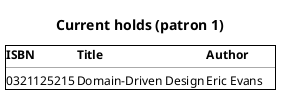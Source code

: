 @startsalt
title Current holds (patron 1)
{+
**ISBN** | **Title** | **Author**
--- | --- | --- | ---
0321125215 | Domain-Driven Design | Eric Evans
}
@endsalt
